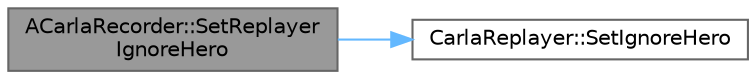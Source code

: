 digraph "ACarlaRecorder::SetReplayerIgnoreHero"
{
 // INTERACTIVE_SVG=YES
 // LATEX_PDF_SIZE
  bgcolor="transparent";
  edge [fontname=Helvetica,fontsize=10,labelfontname=Helvetica,labelfontsize=10];
  node [fontname=Helvetica,fontsize=10,shape=box,height=0.2,width=0.4];
  rankdir="LR";
  Node1 [id="Node000001",label="ACarlaRecorder::SetReplayer\lIgnoreHero",height=0.2,width=0.4,color="gray40", fillcolor="grey60", style="filled", fontcolor="black",tooltip=" "];
  Node1 -> Node2 [id="edge1_Node000001_Node000002",color="steelblue1",style="solid",tooltip=" "];
  Node2 [id="Node000002",label="CarlaReplayer::SetIgnoreHero",height=0.2,width=0.4,color="grey40", fillcolor="white", style="filled",URL="$dc/dc6/classCarlaReplayer.html#a47b21aa77b6cdedc32211364843a3173",tooltip=" "];
}
